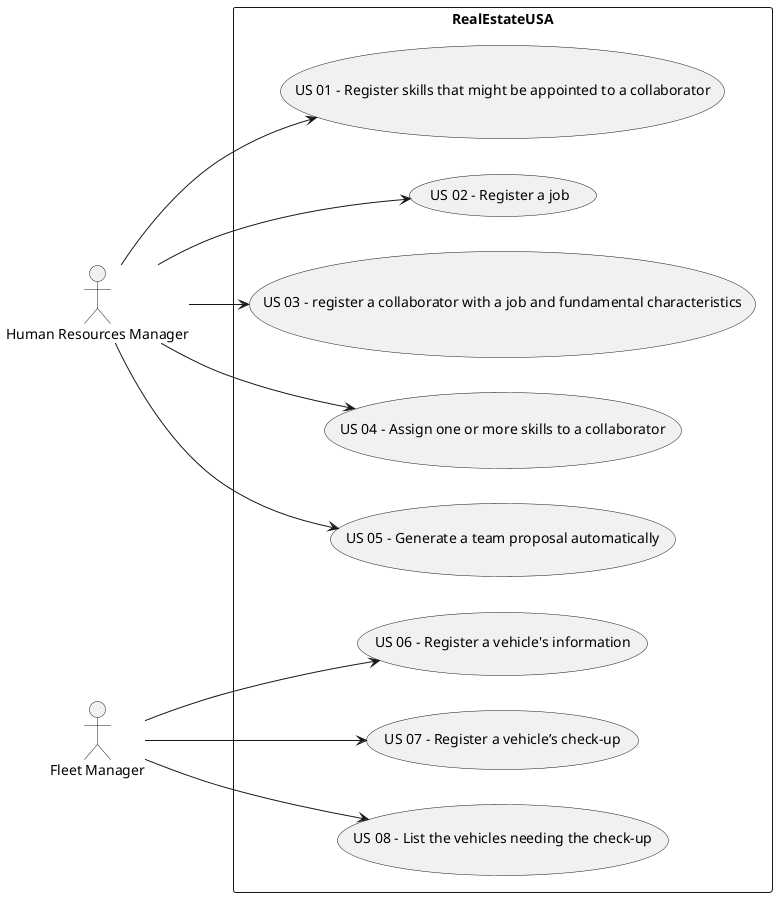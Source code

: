 @startuml

left to right direction

actor "Human Resources Manager" as HRM
actor "Fleet Manager" as FM


rectangle RealEstateUSA {
  HRM --> (US 01 - Register skills that might be appointed to a collaborator)
  HRM --> (US 02 - Register a job)
  HRM --> (US 03 - register a collaborator with a job and fundamental characteristics)
  HRM --> (US 04 - Assign one or more skills to a collaborator)
  HRM --> (US 05 - Generate a team proposal automatically)
  FM --> (US 06 - Register a vehicle's information)
  FM --> (US 07 - Register a vehicle’s check-up)
  FM --> (US 08 - List the vehicles needing the check-up)

}

@enduml